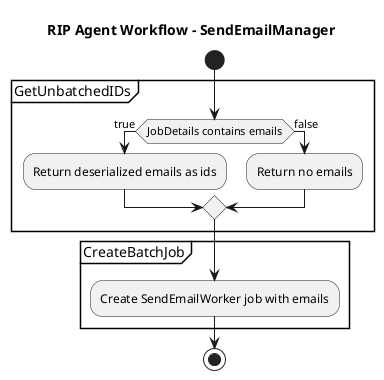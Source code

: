 @startuml

title RIP Agent Workflow - SendEmailManager


start

partition GetUnbatchedIDs {
    if (JobDetails contains emails) then (true)
        :Return deserialized emails as ids;
    else (false)
        :Return no emails;
    endif
}

partition CreateBatchJob {
    :Create SendEmailWorker job with emails;
}

stop

@enduml